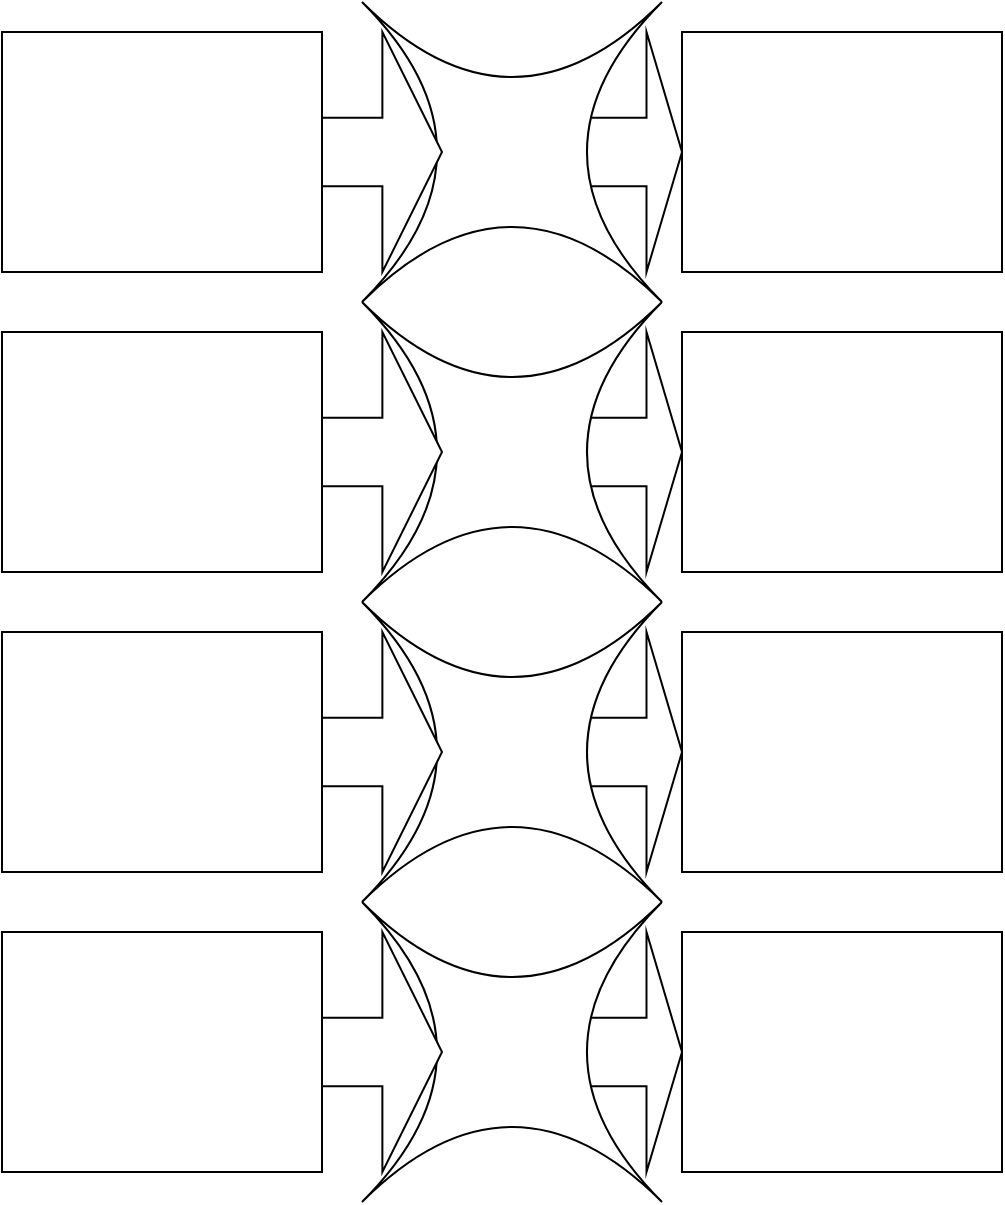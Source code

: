 <mxfile version="17.2.4" type="github">
  <diagram id="C5RBs43oDa-KdzZeNtuy" name="Page-1">
    <mxGraphModel dx="1019" dy="564" grid="1" gridSize="10" guides="1" tooltips="1" connect="1" arrows="1" fold="1" page="1" pageScale="1" pageWidth="827" pageHeight="1169" math="0" shadow="0">
      <root>
        <mxCell id="WIyWlLk6GJQsqaUBKTNV-0" />
        <mxCell id="WIyWlLk6GJQsqaUBKTNV-1" parent="WIyWlLk6GJQsqaUBKTNV-0" />
        <mxCell id="cJ6OhSSRO1YWLbn897M6-4" value="" style="shape=singleArrow;whiteSpace=wrap;html=1;arrowWidth=0.286;arrowSize=0.355;" vertex="1" parent="WIyWlLk6GJQsqaUBKTNV-1">
          <mxGeometry x="400" y="120" width="50" height="120" as="geometry" />
        </mxCell>
        <mxCell id="cJ6OhSSRO1YWLbn897M6-2" value="" style="shape=switch;whiteSpace=wrap;html=1;" vertex="1" parent="WIyWlLk6GJQsqaUBKTNV-1">
          <mxGeometry x="290" y="105" width="150" height="150" as="geometry" />
        </mxCell>
        <mxCell id="cJ6OhSSRO1YWLbn897M6-1" value="" style="shape=singleArrow;whiteSpace=wrap;html=1;arrowWidth=0.285;arrowSize=0.271;" vertex="1" parent="WIyWlLk6GJQsqaUBKTNV-1">
          <mxGeometry x="220" y="120" width="110" height="120" as="geometry" />
        </mxCell>
        <mxCell id="cJ6OhSSRO1YWLbn897M6-0" value="" style="rounded=0;whiteSpace=wrap;html=1;" vertex="1" parent="WIyWlLk6GJQsqaUBKTNV-1">
          <mxGeometry x="110" y="120" width="160" height="120" as="geometry" />
        </mxCell>
        <mxCell id="cJ6OhSSRO1YWLbn897M6-3" value="" style="rounded=0;whiteSpace=wrap;html=1;" vertex="1" parent="WIyWlLk6GJQsqaUBKTNV-1">
          <mxGeometry x="450" y="120" width="160" height="120" as="geometry" />
        </mxCell>
        <mxCell id="cJ6OhSSRO1YWLbn897M6-5" value="" style="shape=singleArrow;whiteSpace=wrap;html=1;arrowWidth=0.286;arrowSize=0.355;" vertex="1" parent="WIyWlLk6GJQsqaUBKTNV-1">
          <mxGeometry x="400" y="270" width="50" height="120" as="geometry" />
        </mxCell>
        <mxCell id="cJ6OhSSRO1YWLbn897M6-6" value="" style="shape=switch;whiteSpace=wrap;html=1;" vertex="1" parent="WIyWlLk6GJQsqaUBKTNV-1">
          <mxGeometry x="290" y="255" width="150" height="150" as="geometry" />
        </mxCell>
        <mxCell id="cJ6OhSSRO1YWLbn897M6-7" value="" style="shape=singleArrow;whiteSpace=wrap;html=1;arrowWidth=0.285;arrowSize=0.271;" vertex="1" parent="WIyWlLk6GJQsqaUBKTNV-1">
          <mxGeometry x="220" y="270" width="110" height="120" as="geometry" />
        </mxCell>
        <mxCell id="cJ6OhSSRO1YWLbn897M6-8" value="" style="rounded=0;whiteSpace=wrap;html=1;" vertex="1" parent="WIyWlLk6GJQsqaUBKTNV-1">
          <mxGeometry x="110" y="270" width="160" height="120" as="geometry" />
        </mxCell>
        <mxCell id="cJ6OhSSRO1YWLbn897M6-9" value="" style="rounded=0;whiteSpace=wrap;html=1;" vertex="1" parent="WIyWlLk6GJQsqaUBKTNV-1">
          <mxGeometry x="450" y="270" width="160" height="120" as="geometry" />
        </mxCell>
        <mxCell id="cJ6OhSSRO1YWLbn897M6-15" value="" style="shape=singleArrow;whiteSpace=wrap;html=1;arrowWidth=0.286;arrowSize=0.355;" vertex="1" parent="WIyWlLk6GJQsqaUBKTNV-1">
          <mxGeometry x="400" y="420" width="50" height="120" as="geometry" />
        </mxCell>
        <mxCell id="cJ6OhSSRO1YWLbn897M6-16" value="" style="shape=switch;whiteSpace=wrap;html=1;" vertex="1" parent="WIyWlLk6GJQsqaUBKTNV-1">
          <mxGeometry x="290" y="405" width="150" height="150" as="geometry" />
        </mxCell>
        <mxCell id="cJ6OhSSRO1YWLbn897M6-17" value="" style="shape=singleArrow;whiteSpace=wrap;html=1;arrowWidth=0.285;arrowSize=0.271;" vertex="1" parent="WIyWlLk6GJQsqaUBKTNV-1">
          <mxGeometry x="220" y="420" width="110" height="120" as="geometry" />
        </mxCell>
        <mxCell id="cJ6OhSSRO1YWLbn897M6-18" value="" style="rounded=0;whiteSpace=wrap;html=1;" vertex="1" parent="WIyWlLk6GJQsqaUBKTNV-1">
          <mxGeometry x="450" y="420" width="160" height="120" as="geometry" />
        </mxCell>
        <mxCell id="cJ6OhSSRO1YWLbn897M6-19" value="" style="shape=singleArrow;whiteSpace=wrap;html=1;arrowWidth=0.286;arrowSize=0.355;" vertex="1" parent="WIyWlLk6GJQsqaUBKTNV-1">
          <mxGeometry x="400" y="570" width="50" height="120" as="geometry" />
        </mxCell>
        <mxCell id="cJ6OhSSRO1YWLbn897M6-20" value="" style="shape=switch;whiteSpace=wrap;html=1;" vertex="1" parent="WIyWlLk6GJQsqaUBKTNV-1">
          <mxGeometry x="290" y="555" width="150" height="150" as="geometry" />
        </mxCell>
        <mxCell id="cJ6OhSSRO1YWLbn897M6-21" value="" style="shape=singleArrow;whiteSpace=wrap;html=1;arrowWidth=0.285;arrowSize=0.271;" vertex="1" parent="WIyWlLk6GJQsqaUBKTNV-1">
          <mxGeometry x="220" y="570" width="110" height="120" as="geometry" />
        </mxCell>
        <mxCell id="cJ6OhSSRO1YWLbn897M6-22" value="" style="rounded=0;whiteSpace=wrap;html=1;" vertex="1" parent="WIyWlLk6GJQsqaUBKTNV-1">
          <mxGeometry x="450" y="570" width="160" height="120" as="geometry" />
        </mxCell>
        <mxCell id="cJ6OhSSRO1YWLbn897M6-23" value="" style="rounded=0;whiteSpace=wrap;html=1;" vertex="1" parent="WIyWlLk6GJQsqaUBKTNV-1">
          <mxGeometry x="110" y="420" width="160" height="120" as="geometry" />
        </mxCell>
        <mxCell id="cJ6OhSSRO1YWLbn897M6-24" value="" style="rounded=0;whiteSpace=wrap;html=1;" vertex="1" parent="WIyWlLk6GJQsqaUBKTNV-1">
          <mxGeometry x="110" y="570" width="160" height="120" as="geometry" />
        </mxCell>
      </root>
    </mxGraphModel>
  </diagram>
</mxfile>
